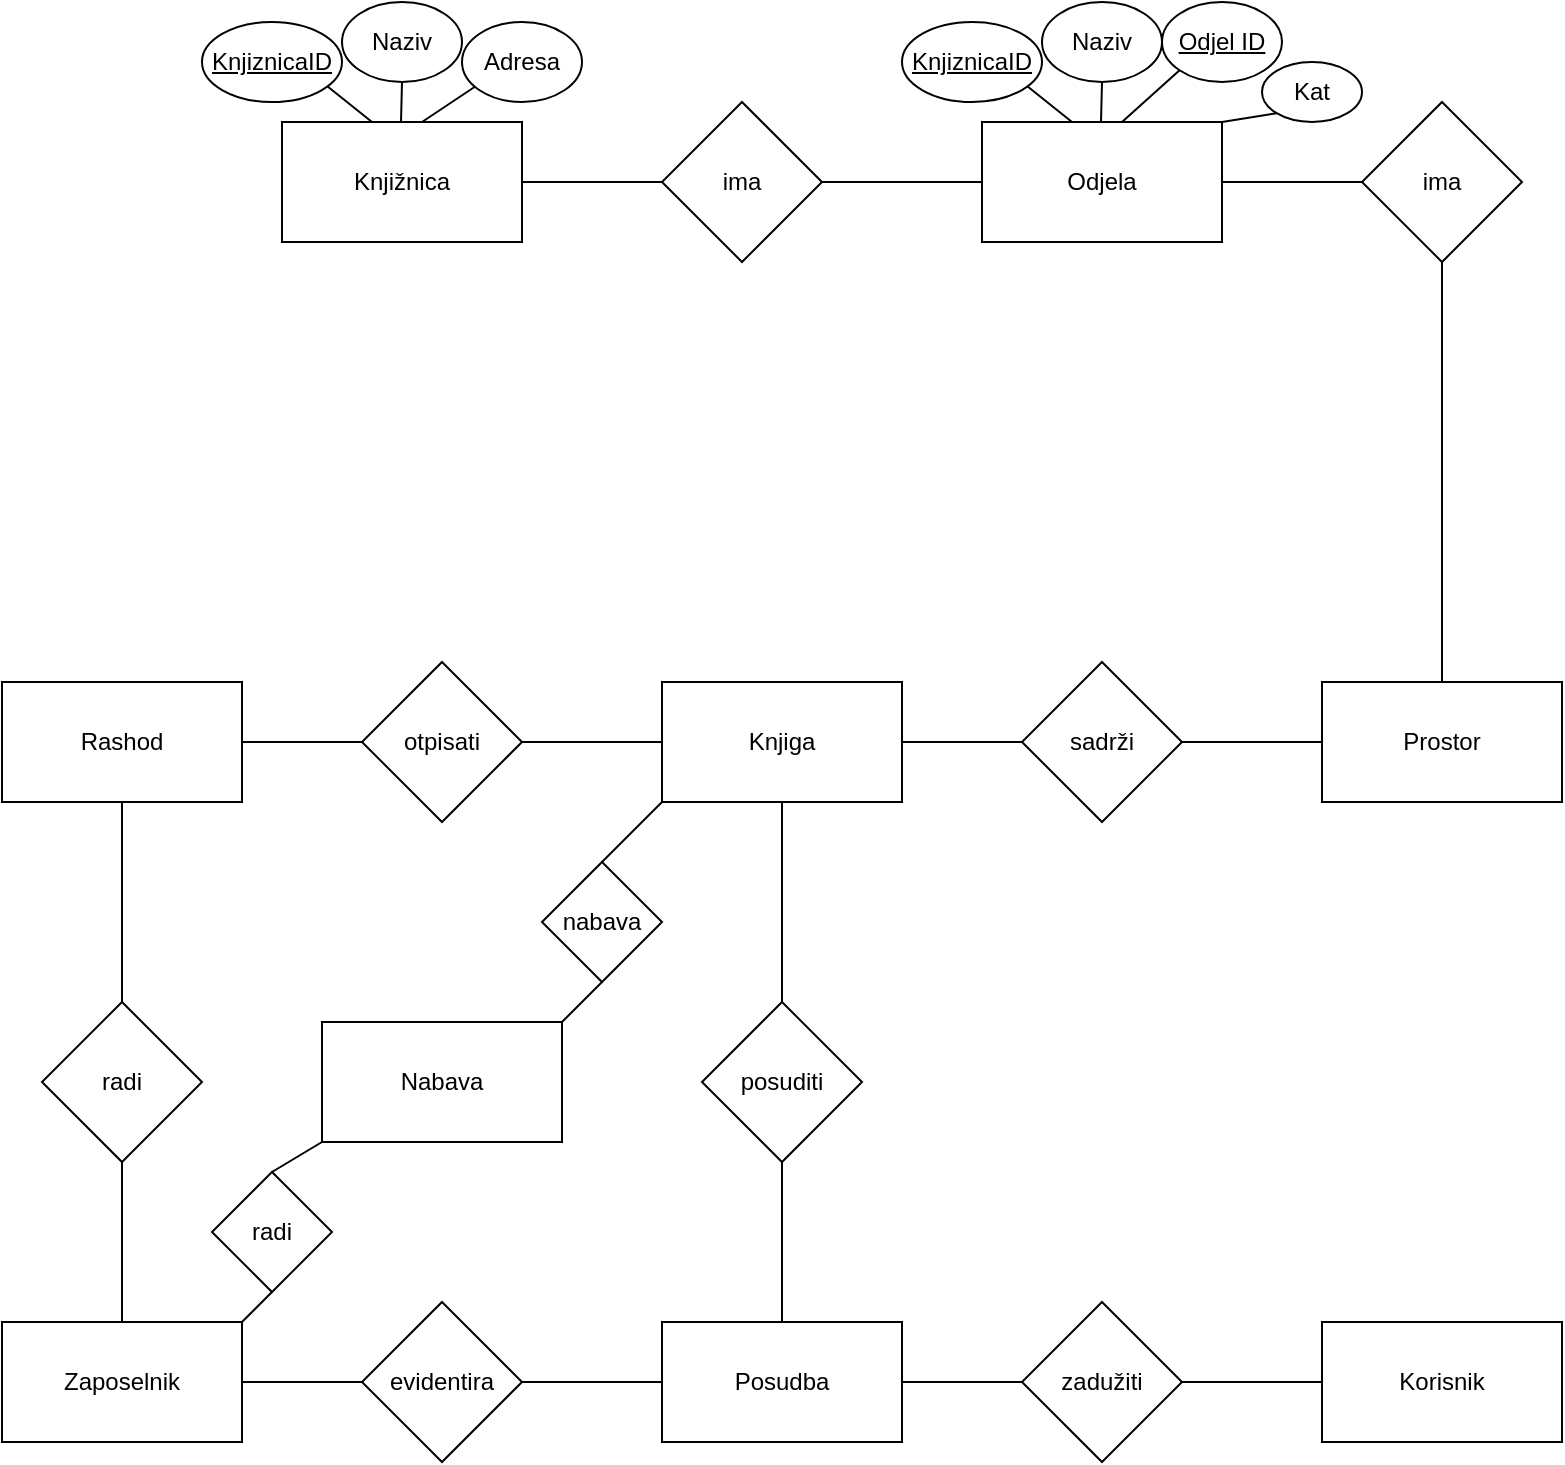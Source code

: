 <mxfile version="27.1.1">
  <diagram name="Page-1" id="M2LNEqtIfmqjcTcKB-mf">
    <mxGraphModel dx="1426" dy="749" grid="1" gridSize="10" guides="1" tooltips="1" connect="1" arrows="1" fold="1" page="1" pageScale="1" pageWidth="850" pageHeight="1100" math="0" shadow="0">
      <root>
        <mxCell id="0" />
        <mxCell id="1" parent="0" />
        <mxCell id="pajgnnAYTz7cmIwtwFmK-1" value="" style="rounded=0;whiteSpace=wrap;html=1;" vertex="1" parent="1">
          <mxGeometry x="160" y="100" width="120" height="60" as="geometry" />
        </mxCell>
        <mxCell id="pajgnnAYTz7cmIwtwFmK-2" value="Knjižnica" style="text;html=1;align=center;verticalAlign=middle;whiteSpace=wrap;rounded=0;" vertex="1" parent="1">
          <mxGeometry x="160" y="100" width="120" height="60" as="geometry" />
        </mxCell>
        <mxCell id="pajgnnAYTz7cmIwtwFmK-3" value="" style="rounded=0;whiteSpace=wrap;html=1;" vertex="1" parent="1">
          <mxGeometry x="510" y="100" width="120" height="60" as="geometry" />
        </mxCell>
        <mxCell id="pajgnnAYTz7cmIwtwFmK-4" value="" style="rhombus;whiteSpace=wrap;html=1;" vertex="1" parent="1">
          <mxGeometry x="350" y="90" width="80" height="80" as="geometry" />
        </mxCell>
        <mxCell id="pajgnnAYTz7cmIwtwFmK-5" value="" style="endArrow=none;html=1;rounded=0;exitX=1;exitY=0.5;exitDx=0;exitDy=0;entryX=0;entryY=0.5;entryDx=0;entryDy=0;" edge="1" parent="1" source="pajgnnAYTz7cmIwtwFmK-2" target="pajgnnAYTz7cmIwtwFmK-4">
          <mxGeometry width="50" height="50" relative="1" as="geometry">
            <mxPoint x="510" y="410" as="sourcePoint" />
            <mxPoint x="560" y="360" as="targetPoint" />
          </mxGeometry>
        </mxCell>
        <mxCell id="pajgnnAYTz7cmIwtwFmK-6" value="" style="endArrow=none;html=1;rounded=0;entryX=0;entryY=0.5;entryDx=0;entryDy=0;exitX=1;exitY=0.5;exitDx=0;exitDy=0;" edge="1" parent="1" source="pajgnnAYTz7cmIwtwFmK-4" target="pajgnnAYTz7cmIwtwFmK-3">
          <mxGeometry width="50" height="50" relative="1" as="geometry">
            <mxPoint x="510" y="410" as="sourcePoint" />
            <mxPoint x="560" y="360" as="targetPoint" />
          </mxGeometry>
        </mxCell>
        <mxCell id="pajgnnAYTz7cmIwtwFmK-7" value="ima" style="text;html=1;align=center;verticalAlign=middle;whiteSpace=wrap;rounded=0;" vertex="1" parent="1">
          <mxGeometry x="360" y="115" width="60" height="30" as="geometry" />
        </mxCell>
        <mxCell id="pajgnnAYTz7cmIwtwFmK-8" value="Odjela" style="text;html=1;align=center;verticalAlign=middle;whiteSpace=wrap;rounded=0;" vertex="1" parent="1">
          <mxGeometry x="510" y="100" width="120" height="60" as="geometry" />
        </mxCell>
        <mxCell id="pajgnnAYTz7cmIwtwFmK-9" value="" style="rhombus;whiteSpace=wrap;html=1;" vertex="1" parent="1">
          <mxGeometry x="700" y="90" width="80" height="80" as="geometry" />
        </mxCell>
        <mxCell id="pajgnnAYTz7cmIwtwFmK-10" value="ima" style="text;html=1;align=center;verticalAlign=middle;whiteSpace=wrap;rounded=0;" vertex="1" parent="1">
          <mxGeometry x="710" y="115" width="60" height="30" as="geometry" />
        </mxCell>
        <mxCell id="pajgnnAYTz7cmIwtwFmK-11" value="" style="endArrow=none;html=1;rounded=0;entryX=0;entryY=0.5;entryDx=0;entryDy=0;exitX=1;exitY=0.5;exitDx=0;exitDy=0;" edge="1" parent="1" source="pajgnnAYTz7cmIwtwFmK-8" target="pajgnnAYTz7cmIwtwFmK-9">
          <mxGeometry width="50" height="50" relative="1" as="geometry">
            <mxPoint x="510" y="410" as="sourcePoint" />
            <mxPoint x="560" y="360" as="targetPoint" />
          </mxGeometry>
        </mxCell>
        <mxCell id="pajgnnAYTz7cmIwtwFmK-12" value="" style="rounded=0;whiteSpace=wrap;html=1;" vertex="1" parent="1">
          <mxGeometry x="680" y="380" width="120" height="60" as="geometry" />
        </mxCell>
        <mxCell id="pajgnnAYTz7cmIwtwFmK-13" value="" style="endArrow=none;html=1;rounded=0;entryX=0.5;entryY=0;entryDx=0;entryDy=0;exitX=0.5;exitY=1;exitDx=0;exitDy=0;" edge="1" parent="1" source="pajgnnAYTz7cmIwtwFmK-9" target="pajgnnAYTz7cmIwtwFmK-12">
          <mxGeometry width="50" height="50" relative="1" as="geometry">
            <mxPoint x="510" y="410" as="sourcePoint" />
            <mxPoint x="560" y="360" as="targetPoint" />
          </mxGeometry>
        </mxCell>
        <mxCell id="pajgnnAYTz7cmIwtwFmK-14" value="Prostor" style="text;html=1;align=center;verticalAlign=middle;whiteSpace=wrap;rounded=0;" vertex="1" parent="1">
          <mxGeometry x="680" y="380" width="120" height="60" as="geometry" />
        </mxCell>
        <mxCell id="pajgnnAYTz7cmIwtwFmK-15" value="" style="rhombus;whiteSpace=wrap;html=1;" vertex="1" parent="1">
          <mxGeometry x="530" y="370" width="80" height="80" as="geometry" />
        </mxCell>
        <mxCell id="pajgnnAYTz7cmIwtwFmK-16" value="" style="endArrow=none;html=1;rounded=0;entryX=0;entryY=0.5;entryDx=0;entryDy=0;" edge="1" parent="1" target="pajgnnAYTz7cmIwtwFmK-15">
          <mxGeometry width="50" height="50" relative="1" as="geometry">
            <mxPoint x="470" y="410" as="sourcePoint" />
            <mxPoint x="740" y="640" as="targetPoint" />
          </mxGeometry>
        </mxCell>
        <mxCell id="pajgnnAYTz7cmIwtwFmK-18" value="sadrži" style="text;html=1;align=center;verticalAlign=middle;whiteSpace=wrap;rounded=0;" vertex="1" parent="1">
          <mxGeometry x="540" y="395" width="60" height="30" as="geometry" />
        </mxCell>
        <mxCell id="pajgnnAYTz7cmIwtwFmK-19" value="" style="endArrow=none;html=1;rounded=0;entryX=0;entryY=0.5;entryDx=0;entryDy=0;exitX=1;exitY=0.5;exitDx=0;exitDy=0;" edge="1" parent="1" source="pajgnnAYTz7cmIwtwFmK-15" target="pajgnnAYTz7cmIwtwFmK-14">
          <mxGeometry width="50" height="50" relative="1" as="geometry">
            <mxPoint x="510" y="500" as="sourcePoint" />
            <mxPoint x="560" y="450" as="targetPoint" />
          </mxGeometry>
        </mxCell>
        <mxCell id="pajgnnAYTz7cmIwtwFmK-20" value="" style="rounded=0;whiteSpace=wrap;html=1;" vertex="1" parent="1">
          <mxGeometry x="350" y="380" width="120" height="60" as="geometry" />
        </mxCell>
        <mxCell id="pajgnnAYTz7cmIwtwFmK-21" value="Knjiga" style="text;html=1;align=center;verticalAlign=middle;whiteSpace=wrap;rounded=0;" vertex="1" parent="1">
          <mxGeometry x="350" y="380" width="120" height="60" as="geometry" />
        </mxCell>
        <mxCell id="pajgnnAYTz7cmIwtwFmK-23" value="" style="rounded=0;whiteSpace=wrap;html=1;" vertex="1" parent="1">
          <mxGeometry x="350" y="700" width="120" height="60" as="geometry" />
        </mxCell>
        <mxCell id="pajgnnAYTz7cmIwtwFmK-24" value="Posudba" style="text;html=1;align=center;verticalAlign=middle;whiteSpace=wrap;rounded=0;" vertex="1" parent="1">
          <mxGeometry x="350" y="700" width="120" height="60" as="geometry" />
        </mxCell>
        <mxCell id="pajgnnAYTz7cmIwtwFmK-25" value="" style="rhombus;whiteSpace=wrap;html=1;" vertex="1" parent="1">
          <mxGeometry x="370" y="540" width="80" height="80" as="geometry" />
        </mxCell>
        <mxCell id="pajgnnAYTz7cmIwtwFmK-26" value="posuditi" style="text;html=1;align=center;verticalAlign=middle;whiteSpace=wrap;rounded=0;" vertex="1" parent="1">
          <mxGeometry x="380" y="565" width="60" height="30" as="geometry" />
        </mxCell>
        <mxCell id="pajgnnAYTz7cmIwtwFmK-27" value="" style="endArrow=none;html=1;rounded=0;entryX=0.5;entryY=1;entryDx=0;entryDy=0;exitX=0.5;exitY=0;exitDx=0;exitDy=0;" edge="1" parent="1" source="pajgnnAYTz7cmIwtwFmK-25" target="pajgnnAYTz7cmIwtwFmK-21">
          <mxGeometry width="50" height="50" relative="1" as="geometry">
            <mxPoint x="510" y="530" as="sourcePoint" />
            <mxPoint x="560" y="480" as="targetPoint" />
          </mxGeometry>
        </mxCell>
        <mxCell id="pajgnnAYTz7cmIwtwFmK-28" value="" style="endArrow=none;html=1;rounded=0;entryX=0.5;entryY=1;entryDx=0;entryDy=0;exitX=0.5;exitY=0;exitDx=0;exitDy=0;" edge="1" parent="1" source="pajgnnAYTz7cmIwtwFmK-24" target="pajgnnAYTz7cmIwtwFmK-25">
          <mxGeometry width="50" height="50" relative="1" as="geometry">
            <mxPoint x="590" y="700" as="sourcePoint" />
            <mxPoint x="640" y="650" as="targetPoint" />
          </mxGeometry>
        </mxCell>
        <mxCell id="pajgnnAYTz7cmIwtwFmK-29" value="" style="rhombus;whiteSpace=wrap;html=1;" vertex="1" parent="1">
          <mxGeometry x="530" y="690" width="80" height="80" as="geometry" />
        </mxCell>
        <mxCell id="pajgnnAYTz7cmIwtwFmK-30" value="" style="endArrow=none;html=1;rounded=0;entryX=0;entryY=0.5;entryDx=0;entryDy=0;" edge="1" parent="1" target="pajgnnAYTz7cmIwtwFmK-29">
          <mxGeometry width="50" height="50" relative="1" as="geometry">
            <mxPoint x="470" y="730" as="sourcePoint" />
            <mxPoint x="740" y="960" as="targetPoint" />
          </mxGeometry>
        </mxCell>
        <mxCell id="pajgnnAYTz7cmIwtwFmK-31" value="zadužiti" style="text;html=1;align=center;verticalAlign=middle;whiteSpace=wrap;rounded=0;" vertex="1" parent="1">
          <mxGeometry x="540" y="715" width="60" height="30" as="geometry" />
        </mxCell>
        <mxCell id="pajgnnAYTz7cmIwtwFmK-32" value="" style="endArrow=none;html=1;rounded=0;entryX=0;entryY=0.5;entryDx=0;entryDy=0;exitX=1;exitY=0.5;exitDx=0;exitDy=0;" edge="1" parent="1" source="pajgnnAYTz7cmIwtwFmK-29">
          <mxGeometry width="50" height="50" relative="1" as="geometry">
            <mxPoint x="510" y="820" as="sourcePoint" />
            <mxPoint x="680" y="730" as="targetPoint" />
          </mxGeometry>
        </mxCell>
        <mxCell id="pajgnnAYTz7cmIwtwFmK-33" value="" style="rounded=0;whiteSpace=wrap;html=1;" vertex="1" parent="1">
          <mxGeometry x="680" y="700" width="120" height="60" as="geometry" />
        </mxCell>
        <mxCell id="pajgnnAYTz7cmIwtwFmK-34" value="Korisnik" style="text;html=1;align=center;verticalAlign=middle;whiteSpace=wrap;rounded=0;" vertex="1" parent="1">
          <mxGeometry x="680" y="700" width="120" height="60" as="geometry" />
        </mxCell>
        <mxCell id="pajgnnAYTz7cmIwtwFmK-36" value="" style="rounded=0;whiteSpace=wrap;html=1;" vertex="1" parent="1">
          <mxGeometry x="20" y="700" width="120" height="60" as="geometry" />
        </mxCell>
        <mxCell id="pajgnnAYTz7cmIwtwFmK-37" value="Zaposelnik" style="text;html=1;align=center;verticalAlign=middle;whiteSpace=wrap;rounded=0;" vertex="1" parent="1">
          <mxGeometry x="20" y="700" width="120" height="60" as="geometry" />
        </mxCell>
        <mxCell id="pajgnnAYTz7cmIwtwFmK-38" value="" style="rhombus;whiteSpace=wrap;html=1;" vertex="1" parent="1">
          <mxGeometry x="200" y="690" width="80" height="80" as="geometry" />
        </mxCell>
        <mxCell id="pajgnnAYTz7cmIwtwFmK-39" value="" style="endArrow=none;html=1;rounded=0;entryX=0;entryY=0.5;entryDx=0;entryDy=0;" edge="1" parent="1" target="pajgnnAYTz7cmIwtwFmK-38">
          <mxGeometry width="50" height="50" relative="1" as="geometry">
            <mxPoint x="140" y="730" as="sourcePoint" />
            <mxPoint x="410" y="960" as="targetPoint" />
          </mxGeometry>
        </mxCell>
        <mxCell id="pajgnnAYTz7cmIwtwFmK-40" value="evidentira" style="text;html=1;align=center;verticalAlign=middle;whiteSpace=wrap;rounded=0;" vertex="1" parent="1">
          <mxGeometry x="210" y="715" width="60" height="30" as="geometry" />
        </mxCell>
        <mxCell id="pajgnnAYTz7cmIwtwFmK-41" value="" style="endArrow=none;html=1;rounded=0;entryX=0;entryY=0.5;entryDx=0;entryDy=0;exitX=1;exitY=0.5;exitDx=0;exitDy=0;" edge="1" parent="1" source="pajgnnAYTz7cmIwtwFmK-38">
          <mxGeometry width="50" height="50" relative="1" as="geometry">
            <mxPoint x="180" y="820" as="sourcePoint" />
            <mxPoint x="350" y="730" as="targetPoint" />
          </mxGeometry>
        </mxCell>
        <mxCell id="pajgnnAYTz7cmIwtwFmK-42" value="" style="rounded=0;whiteSpace=wrap;html=1;" vertex="1" parent="1">
          <mxGeometry x="180" y="550" width="120" height="60" as="geometry" />
        </mxCell>
        <mxCell id="pajgnnAYTz7cmIwtwFmK-43" value="Nabava" style="text;html=1;align=center;verticalAlign=middle;whiteSpace=wrap;rounded=0;" vertex="1" parent="1">
          <mxGeometry x="180" y="550" width="120" height="60" as="geometry" />
        </mxCell>
        <mxCell id="pajgnnAYTz7cmIwtwFmK-44" value="" style="rounded=0;whiteSpace=wrap;html=1;" vertex="1" parent="1">
          <mxGeometry x="20" y="380" width="120" height="60" as="geometry" />
        </mxCell>
        <mxCell id="pajgnnAYTz7cmIwtwFmK-45" value="Rashod" style="text;html=1;align=center;verticalAlign=middle;whiteSpace=wrap;rounded=0;" vertex="1" parent="1">
          <mxGeometry x="20" y="380" width="120" height="60" as="geometry" />
        </mxCell>
        <mxCell id="pajgnnAYTz7cmIwtwFmK-46" value="" style="endArrow=none;html=1;rounded=0;exitX=0.5;exitY=0;exitDx=0;exitDy=0;entryX=0.5;entryY=1;entryDx=0;entryDy=0;" edge="1" parent="1" source="pajgnnAYTz7cmIwtwFmK-37" target="pajgnnAYTz7cmIwtwFmK-45">
          <mxGeometry width="50" height="50" relative="1" as="geometry">
            <mxPoint x="70" y="540" as="sourcePoint" />
            <mxPoint x="120" y="490" as="targetPoint" />
          </mxGeometry>
        </mxCell>
        <mxCell id="pajgnnAYTz7cmIwtwFmK-47" value="" style="endArrow=none;html=1;rounded=0;exitX=1;exitY=0.5;exitDx=0;exitDy=0;entryX=0;entryY=0.5;entryDx=0;entryDy=0;" edge="1" parent="1" source="pajgnnAYTz7cmIwtwFmK-45" target="pajgnnAYTz7cmIwtwFmK-21">
          <mxGeometry width="50" height="50" relative="1" as="geometry">
            <mxPoint x="230" y="420" as="sourcePoint" />
            <mxPoint x="280" y="370" as="targetPoint" />
          </mxGeometry>
        </mxCell>
        <mxCell id="pajgnnAYTz7cmIwtwFmK-48" value="" style="endArrow=none;html=1;rounded=0;exitX=0.5;exitY=0;exitDx=0;exitDy=0;entryX=0;entryY=1;entryDx=0;entryDy=0;" edge="1" parent="1" source="pajgnnAYTz7cmIwtwFmK-55" target="pajgnnAYTz7cmIwtwFmK-43">
          <mxGeometry width="50" height="50" relative="1" as="geometry">
            <mxPoint x="150" y="710" as="sourcePoint" />
            <mxPoint x="200" y="660" as="targetPoint" />
          </mxGeometry>
        </mxCell>
        <mxCell id="pajgnnAYTz7cmIwtwFmK-50" value="" style="rhombus;whiteSpace=wrap;html=1;" vertex="1" parent="1">
          <mxGeometry x="40" y="540" width="80" height="80" as="geometry" />
        </mxCell>
        <mxCell id="pajgnnAYTz7cmIwtwFmK-51" value="" style="rhombus;whiteSpace=wrap;html=1;" vertex="1" parent="1">
          <mxGeometry x="200" y="370" width="80" height="80" as="geometry" />
        </mxCell>
        <mxCell id="pajgnnAYTz7cmIwtwFmK-52" value="" style="rhombus;whiteSpace=wrap;html=1;" vertex="1" parent="1">
          <mxGeometry x="290" y="470" width="60" height="60" as="geometry" />
        </mxCell>
        <mxCell id="pajgnnAYTz7cmIwtwFmK-53" value="radi" style="text;html=1;align=center;verticalAlign=middle;whiteSpace=wrap;rounded=0;" vertex="1" parent="1">
          <mxGeometry x="50" y="565" width="60" height="30" as="geometry" />
        </mxCell>
        <mxCell id="pajgnnAYTz7cmIwtwFmK-54" value="otpisati" style="text;html=1;align=center;verticalAlign=middle;whiteSpace=wrap;rounded=0;" vertex="1" parent="1">
          <mxGeometry x="210" y="395" width="60" height="30" as="geometry" />
        </mxCell>
        <mxCell id="pajgnnAYTz7cmIwtwFmK-56" value="" style="endArrow=none;html=1;rounded=0;exitX=1;exitY=0;exitDx=0;exitDy=0;entryX=0.5;entryY=1;entryDx=0;entryDy=0;" edge="1" parent="1" source="pajgnnAYTz7cmIwtwFmK-37" target="pajgnnAYTz7cmIwtwFmK-55">
          <mxGeometry width="50" height="50" relative="1" as="geometry">
            <mxPoint x="140" y="700" as="sourcePoint" />
            <mxPoint x="180" y="610" as="targetPoint" />
          </mxGeometry>
        </mxCell>
        <mxCell id="pajgnnAYTz7cmIwtwFmK-55" value="" style="rhombus;whiteSpace=wrap;html=1;" vertex="1" parent="1">
          <mxGeometry x="125" y="625" width="60" height="60" as="geometry" />
        </mxCell>
        <mxCell id="pajgnnAYTz7cmIwtwFmK-58" value="" style="endArrow=none;html=1;rounded=0;exitX=0.5;exitY=0;exitDx=0;exitDy=0;" edge="1" parent="1" source="pajgnnAYTz7cmIwtwFmK-52">
          <mxGeometry width="50" height="50" relative="1" as="geometry">
            <mxPoint x="300" y="490" as="sourcePoint" />
            <mxPoint x="350" y="440" as="targetPoint" />
          </mxGeometry>
        </mxCell>
        <mxCell id="pajgnnAYTz7cmIwtwFmK-59" value="" style="endArrow=none;html=1;rounded=0;entryX=0.5;entryY=1;entryDx=0;entryDy=0;exitX=1;exitY=0;exitDx=0;exitDy=0;" edge="1" parent="1" source="pajgnnAYTz7cmIwtwFmK-43" target="pajgnnAYTz7cmIwtwFmK-52">
          <mxGeometry width="50" height="50" relative="1" as="geometry">
            <mxPoint x="310" y="590" as="sourcePoint" />
            <mxPoint x="360" y="540" as="targetPoint" />
          </mxGeometry>
        </mxCell>
        <mxCell id="pajgnnAYTz7cmIwtwFmK-60" value="radi" style="text;html=1;align=center;verticalAlign=middle;whiteSpace=wrap;rounded=0;" vertex="1" parent="1">
          <mxGeometry x="125" y="640" width="60" height="30" as="geometry" />
        </mxCell>
        <mxCell id="pajgnnAYTz7cmIwtwFmK-61" value="nabava" style="text;html=1;align=center;verticalAlign=middle;whiteSpace=wrap;rounded=0;" vertex="1" parent="1">
          <mxGeometry x="290" y="485" width="60" height="30" as="geometry" />
        </mxCell>
        <mxCell id="pajgnnAYTz7cmIwtwFmK-62" value="" style="endArrow=none;html=1;rounded=0;" edge="1" parent="1">
          <mxGeometry width="50" height="50" relative="1" as="geometry">
            <mxPoint x="230" y="100" as="sourcePoint" />
            <mxPoint x="260" y="80" as="targetPoint" />
          </mxGeometry>
        </mxCell>
        <mxCell id="pajgnnAYTz7cmIwtwFmK-63" value="Adresa" style="ellipse;whiteSpace=wrap;html=1;" vertex="1" parent="1">
          <mxGeometry x="250" y="50" width="60" height="40" as="geometry" />
        </mxCell>
        <mxCell id="pajgnnAYTz7cmIwtwFmK-64" value="" style="endArrow=none;html=1;rounded=0;" edge="1" parent="1">
          <mxGeometry width="50" height="50" relative="1" as="geometry">
            <mxPoint x="219.5" y="100" as="sourcePoint" />
            <mxPoint x="220" y="80" as="targetPoint" />
          </mxGeometry>
        </mxCell>
        <mxCell id="pajgnnAYTz7cmIwtwFmK-65" value="Naziv" style="ellipse;whiteSpace=wrap;html=1;" vertex="1" parent="1">
          <mxGeometry x="190" y="40" width="60" height="40" as="geometry" />
        </mxCell>
        <mxCell id="pajgnnAYTz7cmIwtwFmK-66" value="" style="endArrow=none;html=1;rounded=0;entryX=0.375;entryY=0;entryDx=0;entryDy=0;entryPerimeter=0;" edge="1" parent="1" target="pajgnnAYTz7cmIwtwFmK-2">
          <mxGeometry width="50" height="50" relative="1" as="geometry">
            <mxPoint x="180" y="80" as="sourcePoint" />
            <mxPoint x="150" y="20" as="targetPoint" />
          </mxGeometry>
        </mxCell>
        <mxCell id="pajgnnAYTz7cmIwtwFmK-67" value="&lt;u&gt;KnjiznicaID&lt;/u&gt;" style="ellipse;whiteSpace=wrap;html=1;" vertex="1" parent="1">
          <mxGeometry x="120" y="50" width="70" height="40" as="geometry" />
        </mxCell>
        <mxCell id="pajgnnAYTz7cmIwtwFmK-69" value="" style="endArrow=none;html=1;rounded=0;entryX=0;entryY=1;entryDx=0;entryDy=0;" edge="1" parent="1" target="pajgnnAYTz7cmIwtwFmK-70">
          <mxGeometry width="50" height="50" relative="1" as="geometry">
            <mxPoint x="580" y="100" as="sourcePoint" />
            <mxPoint x="610" y="80" as="targetPoint" />
          </mxGeometry>
        </mxCell>
        <mxCell id="pajgnnAYTz7cmIwtwFmK-70" value="&lt;u&gt;Odjel ID&lt;/u&gt;" style="ellipse;whiteSpace=wrap;html=1;" vertex="1" parent="1">
          <mxGeometry x="600" y="40" width="60" height="40" as="geometry" />
        </mxCell>
        <mxCell id="pajgnnAYTz7cmIwtwFmK-71" value="" style="endArrow=none;html=1;rounded=0;" edge="1" parent="1">
          <mxGeometry width="50" height="50" relative="1" as="geometry">
            <mxPoint x="569.5" y="100" as="sourcePoint" />
            <mxPoint x="570" y="80" as="targetPoint" />
          </mxGeometry>
        </mxCell>
        <mxCell id="pajgnnAYTz7cmIwtwFmK-72" value="Naziv" style="ellipse;whiteSpace=wrap;html=1;" vertex="1" parent="1">
          <mxGeometry x="540" y="40" width="60" height="40" as="geometry" />
        </mxCell>
        <mxCell id="pajgnnAYTz7cmIwtwFmK-73" value="" style="endArrow=none;html=1;rounded=0;entryX=0.375;entryY=0;entryDx=0;entryDy=0;entryPerimeter=0;" edge="1" parent="1">
          <mxGeometry width="50" height="50" relative="1" as="geometry">
            <mxPoint x="530" y="80" as="sourcePoint" />
            <mxPoint x="555" y="100" as="targetPoint" />
          </mxGeometry>
        </mxCell>
        <mxCell id="pajgnnAYTz7cmIwtwFmK-74" value="&lt;u&gt;KnjiznicaID&lt;/u&gt;" style="ellipse;whiteSpace=wrap;html=1;" vertex="1" parent="1">
          <mxGeometry x="470" y="50" width="70" height="40" as="geometry" />
        </mxCell>
        <mxCell id="pajgnnAYTz7cmIwtwFmK-75" value="Kat" style="ellipse;whiteSpace=wrap;html=1;" vertex="1" parent="1">
          <mxGeometry x="650" y="70" width="50" height="30" as="geometry" />
        </mxCell>
        <mxCell id="pajgnnAYTz7cmIwtwFmK-77" value="" style="endArrow=none;html=1;rounded=0;entryX=0;entryY=1;entryDx=0;entryDy=0;exitX=1;exitY=0;exitDx=0;exitDy=0;" edge="1" parent="1" source="pajgnnAYTz7cmIwtwFmK-8" target="pajgnnAYTz7cmIwtwFmK-75">
          <mxGeometry width="50" height="50" relative="1" as="geometry">
            <mxPoint x="400" y="410" as="sourcePoint" />
            <mxPoint x="450" y="360" as="targetPoint" />
          </mxGeometry>
        </mxCell>
      </root>
    </mxGraphModel>
  </diagram>
</mxfile>
